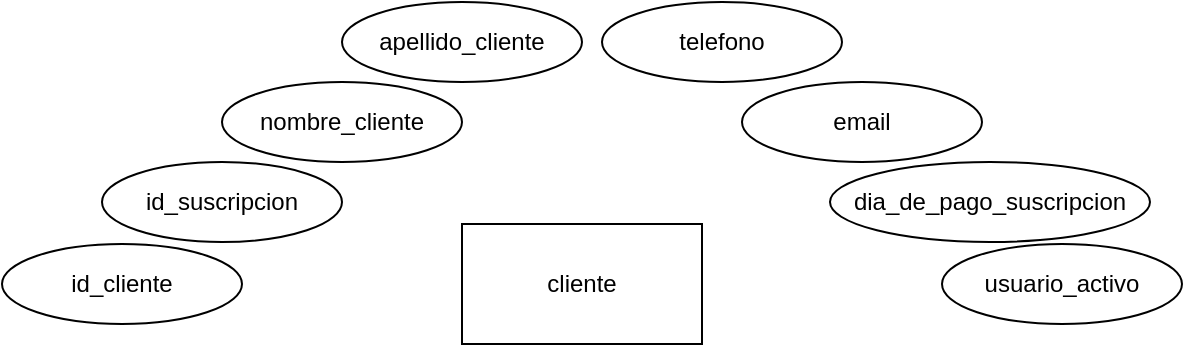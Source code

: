 <mxfile version="14.2.7" type="github">
  <diagram id="pw-UhA4bVbsIZPBGn39f" name="Page-1">
    <mxGraphModel dx="1422" dy="798" grid="1" gridSize="10" guides="1" tooltips="1" connect="1" arrows="1" fold="1" page="1" pageScale="1" pageWidth="827" pageHeight="1169" math="0" shadow="0">
      <root>
        <mxCell id="0" />
        <mxCell id="1" parent="0" />
        <mxCell id="QxokFeNL90Z49nIb5HnK-1" value="cliente" style="rounded=0;whiteSpace=wrap;html=1;" parent="1" vertex="1">
          <mxGeometry x="230" y="190" width="120" height="60" as="geometry" />
        </mxCell>
        <mxCell id="QxokFeNL90Z49nIb5HnK-3" value="id_cliente" style="ellipse;whiteSpace=wrap;html=1;" parent="1" vertex="1">
          <mxGeometry y="200" width="120" height="40" as="geometry" />
        </mxCell>
        <mxCell id="QxokFeNL90Z49nIb5HnK-4" value="id_suscripcion" style="ellipse;whiteSpace=wrap;html=1;" parent="1" vertex="1">
          <mxGeometry x="50" y="159" width="120" height="40" as="geometry" />
        </mxCell>
        <mxCell id="QxokFeNL90Z49nIb5HnK-7" value="nombre_cliente" style="ellipse;whiteSpace=wrap;html=1;" parent="1" vertex="1">
          <mxGeometry x="110" y="119" width="120" height="40" as="geometry" />
        </mxCell>
        <mxCell id="QxokFeNL90Z49nIb5HnK-8" value="apellido_cliente" style="ellipse;whiteSpace=wrap;html=1;" parent="1" vertex="1">
          <mxGeometry x="170" y="79" width="120" height="40" as="geometry" />
        </mxCell>
        <mxCell id="QxokFeNL90Z49nIb5HnK-9" value="telefono" style="ellipse;whiteSpace=wrap;html=1;" parent="1" vertex="1">
          <mxGeometry x="300" y="79" width="120" height="40" as="geometry" />
        </mxCell>
        <mxCell id="QxokFeNL90Z49nIb5HnK-10" value="&lt;span style=&quot;font-weight: normal&quot;&gt;email&lt;/span&gt;" style="ellipse;whiteSpace=wrap;html=1;fontStyle=1" parent="1" vertex="1">
          <mxGeometry x="370" y="119" width="120" height="40" as="geometry" />
        </mxCell>
        <mxCell id="QxokFeNL90Z49nIb5HnK-11" style="edgeStyle=orthogonalEdgeStyle;rounded=0;orthogonalLoop=1;jettySize=auto;html=1;exitX=0.5;exitY=1;exitDx=0;exitDy=0;" parent="1" source="QxokFeNL90Z49nIb5HnK-10" target="QxokFeNL90Z49nIb5HnK-10" edge="1">
          <mxGeometry relative="1" as="geometry" />
        </mxCell>
        <mxCell id="QxokFeNL90Z49nIb5HnK-12" value="&lt;span style=&quot;font-weight: normal&quot;&gt;dia_de_pago_suscripcion&lt;/span&gt;" style="ellipse;whiteSpace=wrap;html=1;fontStyle=1" parent="1" vertex="1">
          <mxGeometry x="414" y="159" width="160" height="40" as="geometry" />
        </mxCell>
        <mxCell id="QxokFeNL90Z49nIb5HnK-13" value="&lt;span style=&quot;font-weight: normal&quot;&gt;usuario_activo&lt;/span&gt;" style="ellipse;whiteSpace=wrap;html=1;fontStyle=1" parent="1" vertex="1">
          <mxGeometry x="470" y="200" width="120" height="40" as="geometry" />
        </mxCell>
      </root>
    </mxGraphModel>
  </diagram>
</mxfile>

